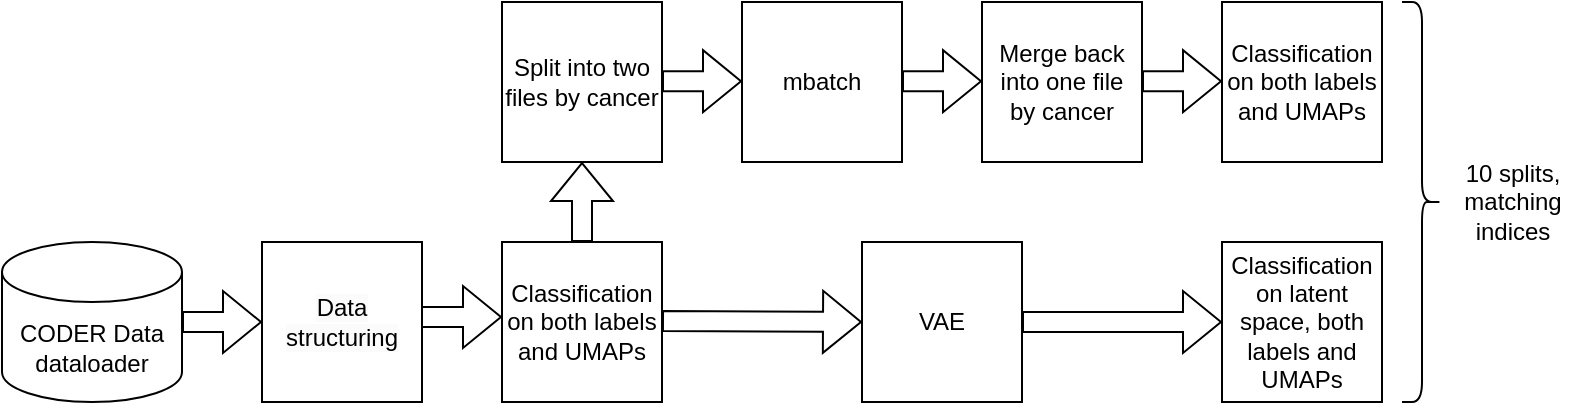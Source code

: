 <mxfile version="23.1.5" type="device">
  <diagram name="Page-1" id="i5QD1DtFK2a_tuGj_9DG">
    <mxGraphModel dx="2073" dy="499" grid="1" gridSize="10" guides="1" tooltips="1" connect="1" arrows="1" fold="1" page="1" pageScale="1" pageWidth="1100" pageHeight="850" math="0" shadow="0">
      <root>
        <mxCell id="0" />
        <mxCell id="1" parent="0" />
        <mxCell id="in4go4ZFbYDDZpvTmrMZ-16" value="" style="shape=flexArrow;endArrow=classic;html=1;rounded=0;exitX=0.5;exitY=0;exitDx=0;exitDy=0;entryX=0;entryY=0.5;entryDx=0;entryDy=0;" parent="1" source="in4go4ZFbYDDZpvTmrMZ-4" target="XVsIk3HCtGy-l6zAL8zQ-6" edge="1">
          <mxGeometry width="50" height="50" relative="1" as="geometry">
            <mxPoint x="-850" y="305" as="sourcePoint" />
            <mxPoint x="-600" y="300" as="targetPoint" />
          </mxGeometry>
        </mxCell>
        <mxCell id="in4go4ZFbYDDZpvTmrMZ-15" value="" style="shape=flexArrow;endArrow=classic;html=1;rounded=0;exitX=0.5;exitY=0;exitDx=0;exitDy=0;entryX=0.5;entryY=1;entryDx=0;entryDy=0;" parent="1" target="XVsIk3HCtGy-l6zAL8zQ-2" edge="1" source="XVsIk3HCtGy-l6zAL8zQ-13">
          <mxGeometry width="50" height="50" relative="1" as="geometry">
            <mxPoint x="-802.5" y="260" as="sourcePoint" />
            <mxPoint x="-860" y="230" as="targetPoint" />
          </mxGeometry>
        </mxCell>
        <mxCell id="in4go4ZFbYDDZpvTmrMZ-14" value="" style="shape=flexArrow;endArrow=classic;html=1;rounded=0;exitX=1;exitY=0.5;exitDx=0;exitDy=0;entryX=0;entryY=0.5;entryDx=0;entryDy=0;" parent="1" edge="1">
          <mxGeometry width="50" height="50" relative="1" as="geometry">
            <mxPoint x="-885.0" y="297.5" as="sourcePoint" />
            <mxPoint x="-840" y="297.5" as="targetPoint" />
          </mxGeometry>
        </mxCell>
        <mxCell id="in4go4ZFbYDDZpvTmrMZ-1" value="CODER Data&lt;br&gt;dataloader" style="shape=cylinder3;whiteSpace=wrap;html=1;boundedLbl=1;backgroundOutline=1;size=15;" parent="1" vertex="1">
          <mxGeometry x="-1090" y="260" width="90" height="80" as="geometry" />
        </mxCell>
        <mxCell id="in4go4ZFbYDDZpvTmrMZ-3" value="mbatch" style="whiteSpace=wrap;html=1;aspect=fixed;" parent="1" vertex="1">
          <mxGeometry x="-720" y="140" width="80" height="80" as="geometry" />
        </mxCell>
        <mxCell id="in4go4ZFbYDDZpvTmrMZ-4" value="VAE" style="whiteSpace=wrap;html=1;aspect=fixed;direction=south;" parent="1" vertex="1">
          <mxGeometry x="-660" y="260" width="80" height="80" as="geometry" />
        </mxCell>
        <mxCell id="in4go4ZFbYDDZpvTmrMZ-10" value="" style="shape=flexArrow;endArrow=classic;html=1;rounded=0;exitX=1;exitY=0.5;exitDx=0;exitDy=0;exitPerimeter=0;" parent="1" edge="1" source="in4go4ZFbYDDZpvTmrMZ-1">
          <mxGeometry width="50" height="50" relative="1" as="geometry">
            <mxPoint x="-990" y="300" as="sourcePoint" />
            <mxPoint x="-960" y="300" as="targetPoint" />
          </mxGeometry>
        </mxCell>
        <mxCell id="XVsIk3HCtGy-l6zAL8zQ-2" value="Split into two files by cancer" style="whiteSpace=wrap;html=1;aspect=fixed;" vertex="1" parent="1">
          <mxGeometry x="-840" y="140" width="80" height="80" as="geometry" />
        </mxCell>
        <mxCell id="XVsIk3HCtGy-l6zAL8zQ-5" value="" style="shape=flexArrow;endArrow=classic;html=1;rounded=0;exitX=0.5;exitY=0;exitDx=0;exitDy=0;entryX=0.5;entryY=1;entryDx=0;entryDy=0;" edge="1" parent="1" target="in4go4ZFbYDDZpvTmrMZ-4">
          <mxGeometry width="50" height="50" relative="1" as="geometry">
            <mxPoint x="-760" y="299.5" as="sourcePoint" />
            <mxPoint x="-720" y="299.5" as="targetPoint" />
          </mxGeometry>
        </mxCell>
        <mxCell id="XVsIk3HCtGy-l6zAL8zQ-6" value="Classification on latent space, both labels and UMAPs" style="whiteSpace=wrap;html=1;aspect=fixed;" vertex="1" parent="1">
          <mxGeometry x="-480" y="260" width="80" height="80" as="geometry" />
        </mxCell>
        <mxCell id="XVsIk3HCtGy-l6zAL8zQ-7" value="Merge back into one file&lt;br&gt;by cancer" style="whiteSpace=wrap;html=1;aspect=fixed;" vertex="1" parent="1">
          <mxGeometry x="-600" y="140" width="80" height="80" as="geometry" />
        </mxCell>
        <mxCell id="XVsIk3HCtGy-l6zAL8zQ-8" value="" style="shape=flexArrow;endArrow=classic;html=1;rounded=0;exitX=0.5;exitY=0;exitDx=0;exitDy=0;" edge="1" parent="1">
          <mxGeometry width="50" height="50" relative="1" as="geometry">
            <mxPoint x="-760" y="179.58" as="sourcePoint" />
            <mxPoint x="-720" y="179.58" as="targetPoint" />
          </mxGeometry>
        </mxCell>
        <mxCell id="XVsIk3HCtGy-l6zAL8zQ-10" value="" style="shape=flexArrow;endArrow=classic;html=1;rounded=0;exitX=0.5;exitY=0;exitDx=0;exitDy=0;" edge="1" parent="1">
          <mxGeometry width="50" height="50" relative="1" as="geometry">
            <mxPoint x="-640" y="179.58" as="sourcePoint" />
            <mxPoint x="-600" y="179.58" as="targetPoint" />
          </mxGeometry>
        </mxCell>
        <mxCell id="XVsIk3HCtGy-l6zAL8zQ-12" value="&lt;meta charset=&quot;utf-8&quot;&gt;&lt;span style=&quot;color: rgb(0, 0, 0); font-family: Helvetica; font-size: 12px; font-style: normal; font-variant-ligatures: normal; font-variant-caps: normal; font-weight: 400; letter-spacing: normal; orphans: 2; text-align: center; text-indent: 0px; text-transform: none; widows: 2; word-spacing: 0px; -webkit-text-stroke-width: 0px; background-color: rgb(251, 251, 251); text-decoration-thickness: initial; text-decoration-style: initial; text-decoration-color: initial; float: none; display: inline !important;&quot;&gt;Data structuring&lt;/span&gt;" style="rounded=0;whiteSpace=wrap;html=1;" vertex="1" parent="1">
          <mxGeometry x="-960" y="260" width="80" height="80" as="geometry" />
        </mxCell>
        <mxCell id="XVsIk3HCtGy-l6zAL8zQ-13" value="Classification on both labels and UMAPs" style="rounded=0;whiteSpace=wrap;html=1;" vertex="1" parent="1">
          <mxGeometry x="-840" y="260" width="80" height="80" as="geometry" />
        </mxCell>
        <mxCell id="XVsIk3HCtGy-l6zAL8zQ-14" value="" style="shape=curlyBracket;whiteSpace=wrap;html=1;rounded=1;flipH=1;labelPosition=right;verticalLabelPosition=middle;align=left;verticalAlign=middle;" vertex="1" parent="1">
          <mxGeometry x="-390" y="140" width="20" height="200" as="geometry" />
        </mxCell>
        <mxCell id="XVsIk3HCtGy-l6zAL8zQ-15" value="10 splits,&lt;br&gt;matching&lt;br&gt;indices" style="text;html=1;align=center;verticalAlign=middle;resizable=0;points=[];autosize=1;strokeColor=none;fillColor=none;" vertex="1" parent="1">
          <mxGeometry x="-370" y="210" width="70" height="60" as="geometry" />
        </mxCell>
        <mxCell id="XVsIk3HCtGy-l6zAL8zQ-16" value="Classification on both labels and UMAPs" style="whiteSpace=wrap;html=1;aspect=fixed;" vertex="1" parent="1">
          <mxGeometry x="-480" y="140" width="80" height="80" as="geometry" />
        </mxCell>
        <mxCell id="XVsIk3HCtGy-l6zAL8zQ-17" value="" style="shape=flexArrow;endArrow=classic;html=1;rounded=0;exitX=0.5;exitY=0;exitDx=0;exitDy=0;" edge="1" parent="1">
          <mxGeometry width="50" height="50" relative="1" as="geometry">
            <mxPoint x="-520" y="179.58" as="sourcePoint" />
            <mxPoint x="-480" y="179.58" as="targetPoint" />
          </mxGeometry>
        </mxCell>
      </root>
    </mxGraphModel>
  </diagram>
</mxfile>
